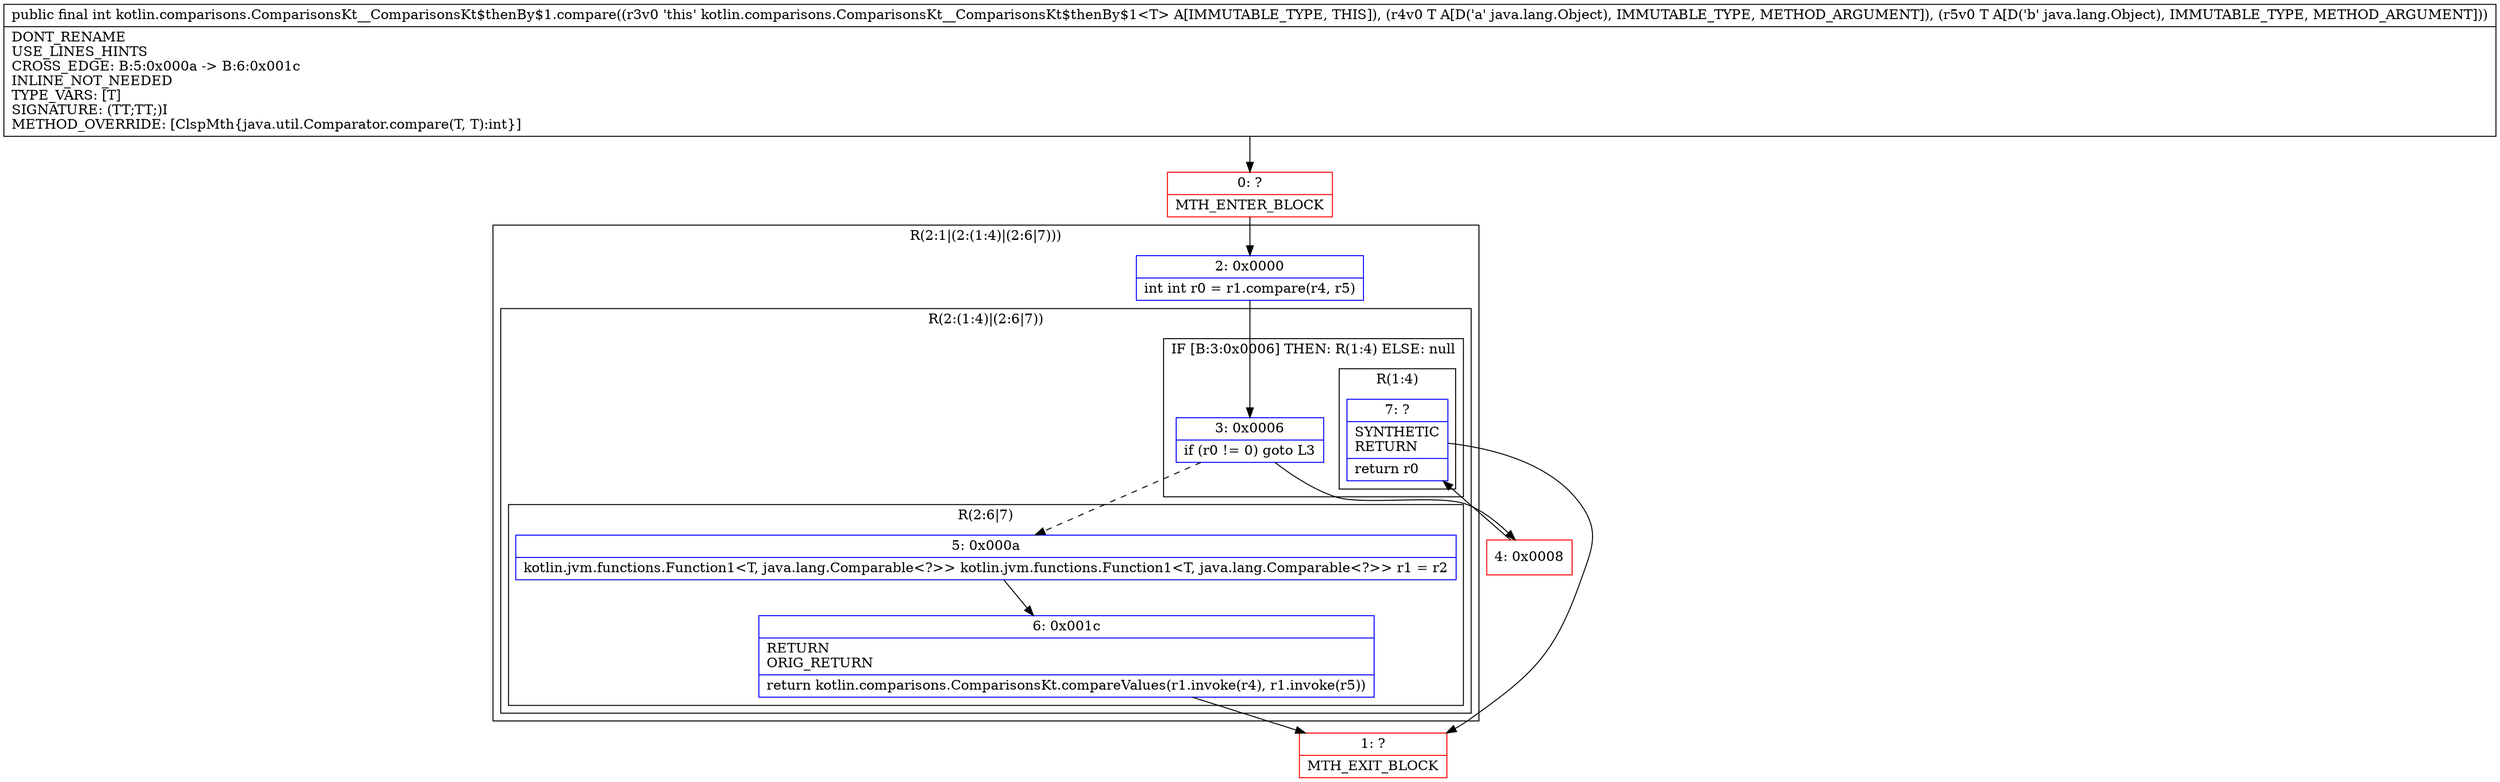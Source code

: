 digraph "CFG forkotlin.comparisons.ComparisonsKt__ComparisonsKt$thenBy$1.compare(Ljava\/lang\/Object;Ljava\/lang\/Object;)I" {
subgraph cluster_Region_272211505 {
label = "R(2:1|(2:(1:4)|(2:6|7)))";
node [shape=record,color=blue];
Node_2 [shape=record,label="{2\:\ 0x0000|int int r0 = r1.compare(r4, r5)\l}"];
subgraph cluster_Region_2083493679 {
label = "R(2:(1:4)|(2:6|7))";
node [shape=record,color=blue];
subgraph cluster_IfRegion_381405493 {
label = "IF [B:3:0x0006] THEN: R(1:4) ELSE: null";
node [shape=record,color=blue];
Node_3 [shape=record,label="{3\:\ 0x0006|if (r0 != 0) goto L3\l}"];
subgraph cluster_Region_2109211835 {
label = "R(1:4)";
node [shape=record,color=blue];
Node_7 [shape=record,label="{7\:\ ?|SYNTHETIC\lRETURN\l|return r0\l}"];
}
}
subgraph cluster_Region_1744949710 {
label = "R(2:6|7)";
node [shape=record,color=blue];
Node_5 [shape=record,label="{5\:\ 0x000a|kotlin.jvm.functions.Function1\<T, java.lang.Comparable\<?\>\> kotlin.jvm.functions.Function1\<T, java.lang.Comparable\<?\>\> r1 = r2\l}"];
Node_6 [shape=record,label="{6\:\ 0x001c|RETURN\lORIG_RETURN\l|return kotlin.comparisons.ComparisonsKt.compareValues(r1.invoke(r4), r1.invoke(r5))\l}"];
}
}
}
Node_0 [shape=record,color=red,label="{0\:\ ?|MTH_ENTER_BLOCK\l}"];
Node_4 [shape=record,color=red,label="{4\:\ 0x0008}"];
Node_1 [shape=record,color=red,label="{1\:\ ?|MTH_EXIT_BLOCK\l}"];
MethodNode[shape=record,label="{public final int kotlin.comparisons.ComparisonsKt__ComparisonsKt$thenBy$1.compare((r3v0 'this' kotlin.comparisons.ComparisonsKt__ComparisonsKt$thenBy$1\<T\> A[IMMUTABLE_TYPE, THIS]), (r4v0 T A[D('a' java.lang.Object), IMMUTABLE_TYPE, METHOD_ARGUMENT]), (r5v0 T A[D('b' java.lang.Object), IMMUTABLE_TYPE, METHOD_ARGUMENT]))  | DONT_RENAME\lUSE_LINES_HINTS\lCROSS_EDGE: B:5:0x000a \-\> B:6:0x001c\lINLINE_NOT_NEEDED\lTYPE_VARS: [T]\lSIGNATURE: (TT;TT;)I\lMETHOD_OVERRIDE: [ClspMth\{java.util.Comparator.compare(T, T):int\}]\l}"];
MethodNode -> Node_0;Node_2 -> Node_3;
Node_3 -> Node_4;
Node_3 -> Node_5[style=dashed];
Node_7 -> Node_1;
Node_5 -> Node_6;
Node_6 -> Node_1;
Node_0 -> Node_2;
Node_4 -> Node_7;
}

